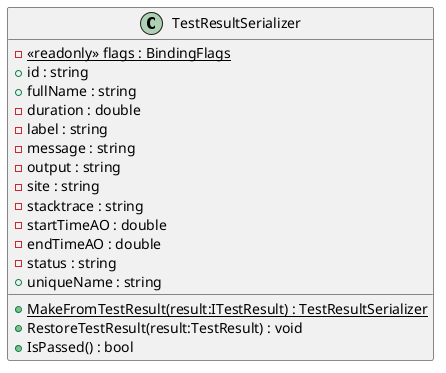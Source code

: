 @startuml
class TestResultSerializer {
    - {static} <<readonly>> flags : BindingFlags
    + id : string
    + fullName : string
    - duration : double
    - label : string
    - message : string
    - output : string
    - site : string
    - stacktrace : string
    - startTimeAO : double
    - endTimeAO : double
    - status : string
    + uniqueName : string
    + {static} MakeFromTestResult(result:ITestResult) : TestResultSerializer
    + RestoreTestResult(result:TestResult) : void
    + IsPassed() : bool
}
@enduml
